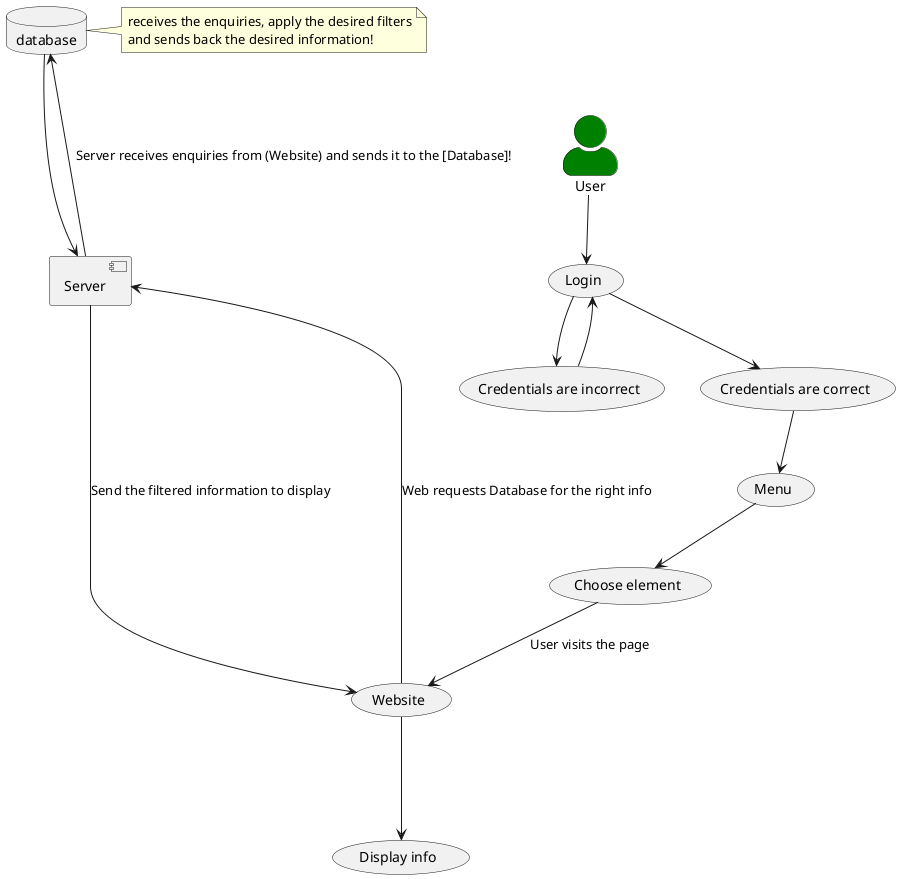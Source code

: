 @startuml
'https://plantuml.com/use-case-diagram

Database database

skinparam actorStyle awesome
actor User #green
User--> (Login)
(Login) --> (Credentials are incorrect)
(Credentials are incorrect)--> (Login)
(Login) --> (Credentials are correct)
(Credentials are correct)-->(Menu)
(Menu)-->(Choose element)
(Choose element)-->(Website):User visits the page
(Website)----->[Server]:Web requests Database for the right info
[Server]--->database:Server receives enquiries from (Website) and sends it to the [Database]!
database-->[Server]
[Server]-->(Website):Send the filtered information to display
(Website)--->(Display info)





note right of database
receives the enquiries, apply the desired filters
and sends back the desired information!
end note


@enduml
